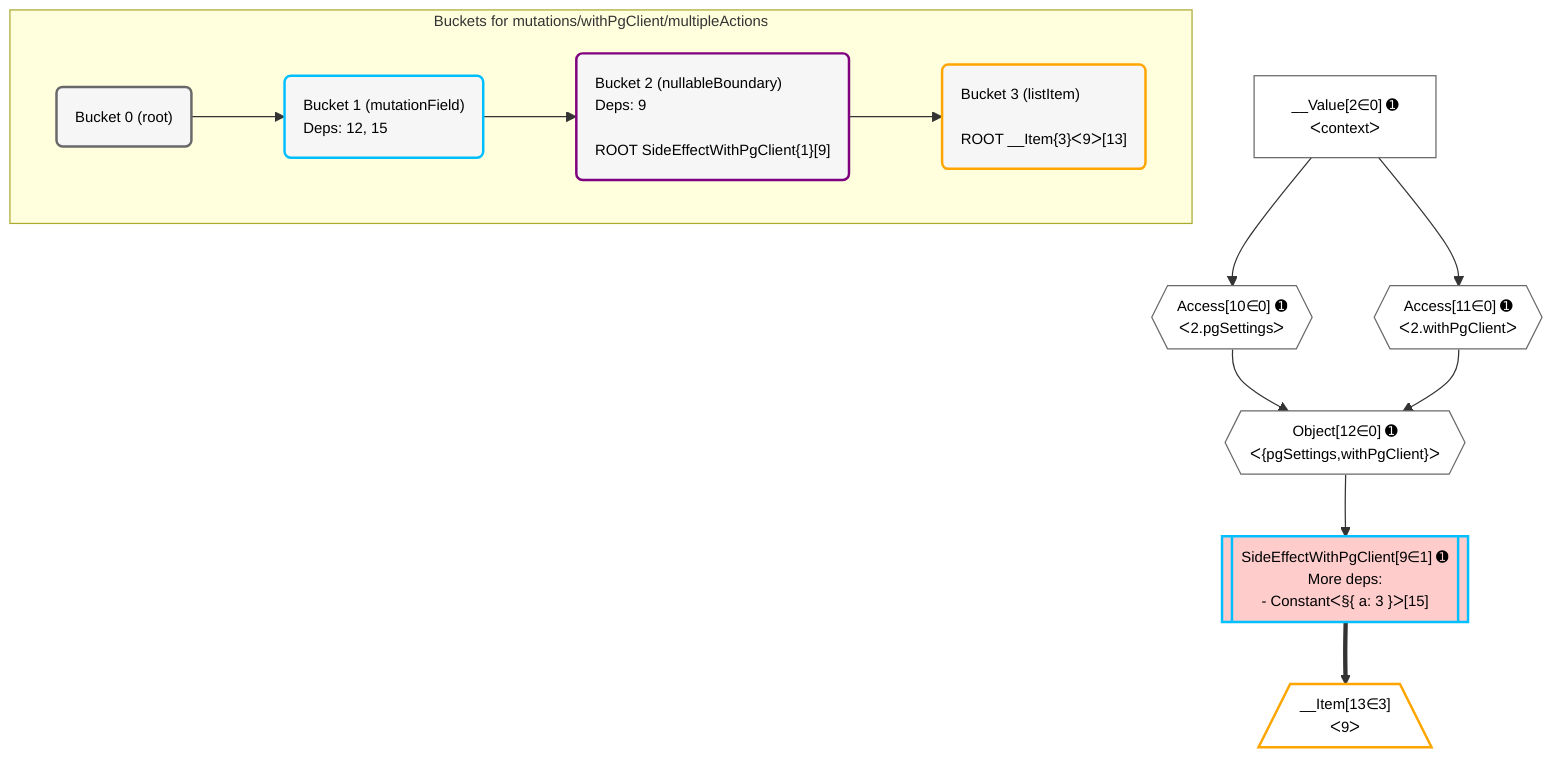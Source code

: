 %%{init: {'themeVariables': { 'fontSize': '12px'}}}%%
graph TD
    classDef path fill:#eee,stroke:#000,color:#000
    classDef plan fill:#fff,stroke-width:1px,color:#000
    classDef itemplan fill:#fff,stroke-width:2px,color:#000
    classDef unbatchedplan fill:#dff,stroke-width:1px,color:#000
    classDef sideeffectplan fill:#fcc,stroke-width:2px,color:#000
    classDef bucket fill:#f6f6f6,color:#000,stroke-width:2px,text-align:left

    subgraph "Buckets for mutations/withPgClient/multipleActions"
    Bucket0("Bucket 0 (root)"):::bucket
    Bucket1("Bucket 1 (mutationField)<br />Deps: 12, 15"):::bucket
    Bucket2("Bucket 2 (nullableBoundary)<br />Deps: 9<br /><br />ROOT SideEffectWithPgClient{1}[9]"):::bucket
    Bucket3("Bucket 3 (listItem)<br /><br />ROOT __Item{3}ᐸ9ᐳ[13]"):::bucket
    end
    Bucket0 --> Bucket1
    Bucket1 --> Bucket2
    Bucket2 --> Bucket3

    %% plan dependencies
    Object12{{"Object[12∈0] ➊<br />ᐸ{pgSettings,withPgClient}ᐳ"}}:::plan
    Access10{{"Access[10∈0] ➊<br />ᐸ2.pgSettingsᐳ"}}:::plan
    Access11{{"Access[11∈0] ➊<br />ᐸ2.withPgClientᐳ"}}:::plan
    Access10 & Access11 --> Object12
    __Value2["__Value[2∈0] ➊<br />ᐸcontextᐳ"]:::plan
    __Value2 --> Access10
    __Value2 --> Access11
    SideEffectWithPgClient9[["SideEffectWithPgClient[9∈1] ➊<br />More deps:<br />- Constantᐸ§{ a: 3 }ᐳ[15]"]]:::sideeffectplan
    Object12 --> SideEffectWithPgClient9
    __Item13[/"__Item[13∈3]<br />ᐸ9ᐳ"\]:::itemplan
    SideEffectWithPgClient9 ==> __Item13

    %% define steps
    classDef bucket0 stroke:#696969
    class Bucket0,__Value2,Access10,Access11,Object12 bucket0
    classDef bucket1 stroke:#00bfff
    class Bucket1,SideEffectWithPgClient9 bucket1
    classDef bucket2 stroke:#7f007f
    class Bucket2 bucket2
    classDef bucket3 stroke:#ffa500
    class Bucket3,__Item13 bucket3